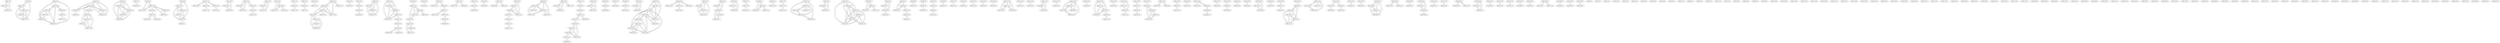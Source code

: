 graph a { 
2--127;
2--224;
3--341;
3--377;
4--120;
4--226;
4--360;
5--180;
5--285;
5--388;
5--461;
6--26;
6--295;
6--398;
6--496;
7--188;
8--119;
8--141;
9--176;
9--327;
10--176;
10--327;
10--450;
11--139;
11--162;
11--411;
12--245;
12--466;
13--262;
13--347;
13--479;
14--82;
14--107;
15--160;
15--481;
17--324;
18--386;
19--272;
20--100;
20--171;
20--232;
21--462;
23--39;
24--55;
24--291;
24--460;
26--6;
26--295;
26--398;
26--496;
27--206;
27--312;
27--389;
28--121;
29--432;
30--287;
30--488;
31--315;
31--346;
32--145;
33--208;
34--433;
34--451;
35--87;
35--414;
36--164;
36--422;
36--423;
37--153;
37--269;
37--473;
38--91;
38--100;
38--205;
38--273;
39--23;
39--359;
40--327;
41--303;
43--282;
43--434;
44--363;
46--164;
46--422;
47--349;
49--354;
50--350;
50--438;
51--374;
51--376;
51--475;
52--149;
52--201;
52--339;
53--386;
54--285;
55--24;
55--291;
55--460;
56--274;
56--313;
56--456;
57--62;
57--129;
57--402;
58--265;
58--468;
62--57;
62--129;
62--402;
63--373;
63--400;
64--247;
64--399;
67--72;
68--195;
68--364;
69--219;
72--67;
72--155;
73--216;
73--314;
73--488;
74--152;
75--192;
75--344;
75--383;
76--209;
76--405;
78--124;
78--227;
78--332;
78--361;
79--102;
79--161;
79--298;
80--81;
80--200;
81--80;
81--200;
81--207;
82--14;
82--107;
84--203;
84--478;
85--309;
85--495;
87--35;
87--293;
87--414;
88--375;
90--407;
91--38;
91--100;
91--171;
91--194;
92--397;
93--112;
93--120;
93--226;
93--360;
94--267;
95--319;
96--178;
96--397;
97--215;
99--266;
100--20;
100--38;
100--91;
100--171;
101--169;
101--468;
102--79;
102--119;
103--197;
105--195;
106--264;
107--14;
107--82;
109--419;
111--271;
111--370;
111--391;
112--93;
112--360;
113--331;
116--440;
117--288;
117--493;
118--452;
119--8;
119--102;
119--141;
119--254;
119--480;
120--4;
120--93;
120--226;
120--400;
121--28;
121--437;
121--472;
121--476;
122--183;
123--280;
123--410;
123--470;
123--486;
124--78;
124--227;
124--332;
124--361;
125--320;
126--128;
126--318;
126--339;
126--345;
126--424;
127--2;
127--224;
128--126;
128--220;
128--318;
128--339;
128--424;
129--57;
129--62;
129--402;
133--257;
133--464;
133--474;
136--316;
137--326;
138--147;
138--307;
139--11;
140--237;
141--8;
141--119;
143--191;
143--329;
145--32;
145--390;
146--160;
147--138;
147--307;
148--256;
149--52;
149--201;
149--339;
150--261;
150--293;
151--165;
151--334;
152--74;
152--471;
153--37;
153--269;
155--72;
157--229;
157--395;
157--449;
158--483;
159--223;
160--15;
160--146;
160--481;
161--79;
162--11;
162--311;
163--354;
164--36;
164--46;
164--362;
164--422;
165--151;
167--261;
167--371;
168--217;
168--341;
168--377;
169--101;
169--468;
171--20;
171--91;
171--100;
172--234;
172--292;
173--324;
175--455;
176--9;
176--10;
176--327;
176--450;
178--96;
179--353;
180--5;
180--285;
180--305;
180--376;
180--388;
180--461;
181--213;
181--369;
181--437;
182--429;
183--122;
183--479;
184--330;
185--275;
185--299;
186--378;
188--7;
189--353;
191--143;
191--367;
192--75;
192--356;
192--365;
192--383;
194--91;
195--68;
195--105;
195--364;
196--417;
197--103;
198--478;
200--80;
200--81;
201--52;
201--149;
201--220;
201--296;
201--339;
203--84;
203--478;
204--417;
205--38;
205--273;
205--355;
206--27;
206--312;
206--389;
207--81;
208--33;
209--76;
209--405;
213--181;
213--369;
214--307;
215--97;
216--73;
217--168;
217--341;
217--377;
218--338;
219--69;
220--128;
220--201;
220--296;
220--318;
220--339;
221--244;
221--447;
221--484;
222--231;
222--338;
222--352;
222--444;
223--159;
224--2;
224--127;
225--381;
225--394;
226--4;
226--93;
226--120;
226--360;
227--78;
227--124;
227--332;
227--361;
227--401;
227--430;
229--157;
229--337;
229--395;
231--222;
231--352;
231--444;
232--20;
233--314;
233--465;
234--172;
235--491;
237--140;
237--382;
238--358;
239--256;
239--281;
239--406;
240--268;
240--368;
240--421;
243--413;
243--415;
244--221;
244--484;
245--12;
245--466;
247--64;
247--399;
249--453;
254--119;
254--480;
255--418;
255--443;
256--148;
256--239;
256--406;
257--133;
257--464;
257--474;
261--150;
261--167;
262--13;
262--347;
263--487;
264--106;
265--58;
265--468;
266--99;
267--94;
268--240;
268--368;
268--421;
269--37;
269--153;
270--313;
271--111;
271--370;
271--391;
272--19;
273--38;
273--205;
273--355;
274--56;
275--185;
275--299;
277--489;
278--385;
278--449;
280--123;
280--470;
280--486;
281--239;
281--406;
282--43;
282--434;
285--5;
285--54;
285--180;
287--30;
288--117;
288--493;
289--300;
289--310;
290--328;
290--492;
291--24;
291--55;
291--460;
292--172;
292--396;
293--87;
293--150;
293--414;
294--448;
295--6;
295--26;
295--398;
295--496;
296--201;
296--220;
297--342;
298--79;
299--185;
299--275;
300--289;
301--412;
302--490;
303--41;
303--494;
305--180;
305--376;
307--138;
307--147;
307--214;
309--85;
309--372;
309--495;
310--289;
311--162;
312--27;
312--206;
312--367;
312--389;
313--56;
313--270;
314--73;
314--233;
315--31;
316--136;
317--337;
317--485;
317--494;
318--126;
318--128;
318--220;
318--339;
318--424;
319--95;
319--372;
320--125;
322--483;
324--17;
324--173;
326--137;
326--474;
327--9;
327--10;
327--40;
327--176;
327--450;
328--290;
328--492;
329--143;
329--366;
329--420;
330--184;
331--113;
332--78;
332--124;
332--227;
332--361;
332--430;
334--151;
335--394;
337--229;
337--317;
338--218;
338--222;
338--352;
339--52;
339--126;
339--128;
339--149;
339--201;
339--220;
339--318;
340--436;
341--3;
341--168;
341--217;
341--377;
342--297;
344--75;
344--383;
345--126;
345--424;
346--31;
347--13;
347--262;
348--416;
348--477;
349--47;
350--50;
350--438;
351--411;
352--222;
352--231;
352--338;
352--444;
353--179;
353--189;
354--49;
354--163;
355--205;
355--273;
356--192;
358--238;
359--39;
359--404;
360--4;
360--93;
360--112;
360--226;
361--78;
361--124;
361--227;
361--332;
361--401;
361--430;
362--164;
363--44;
363--498;
364--68;
364--195;
365--192;
365--383;
366--329;
367--191;
367--312;
367--389;
368--240;
368--268;
368--421;
369--181;
369--213;
370--111;
370--271;
371--167;
372--309;
372--319;
373--63;
374--51;
374--376;
374--475;
375--88;
376--51;
376--180;
376--305;
376--374;
376--475;
377--3;
377--168;
377--217;
377--341;
378--186;
379--407;
380--382;
381--225;
381--469;
382--237;
382--380;
383--75;
383--192;
383--344;
383--365;
384--393;
385--278;
386--18;
386--53;
388--5;
388--180;
388--461;
389--27;
389--206;
389--312;
389--367;
390--145;
391--111;
391--271;
393--384;
394--225;
394--335;
395--157;
395--229;
395--449;
396--292;
396--482;
397--92;
397--96;
398--6;
398--26;
398--295;
398--496;
399--64;
399--247;
400--63;
400--120;
401--227;
401--361;
401--430;
402--57;
402--62;
402--129;
404--359;
405--76;
405--209;
406--239;
406--256;
406--281;
407--90;
407--379;
410--123;
410--470;
411--11;
411--351;
412--301;
413--243;
414--35;
414--87;
414--293;
415--243;
416--348;
417--196;
417--204;
418--255;
418--443;
419--109;
420--329;
421--240;
421--268;
421--368;
422--36;
422--46;
422--164;
422--423;
423--36;
423--422;
424--126;
424--128;
424--318;
424--345;
426--476;
428--459;
429--182;
430--227;
430--332;
430--361;
430--401;
432--29;
433--34;
434--43;
434--282;
436--340;
437--121;
437--181;
437--472;
438--50;
438--350;
439--499;
440--116;
443--255;
443--418;
443--458;
444--222;
444--231;
444--352;
447--221;
448--294;
449--157;
449--278;
449--395;
450--10;
450--176;
450--327;
451--34;
452--118;
453--249;
455--175;
456--56;
458--443;
459--428;
460--24;
460--55;
460--291;
461--5;
461--180;
461--388;
462--21;
464--133;
464--257;
464--474;
465--233;
466--12;
466--245;
468--58;
468--101;
468--169;
468--265;
469--381;
470--123;
470--280;
470--410;
471--152;
472--121;
472--437;
472--476;
473--37;
474--133;
474--257;
474--326;
474--464;
475--51;
475--374;
475--376;
476--121;
476--426;
476--472;
477--348;
478--84;
478--198;
478--203;
479--13;
479--183;
480--119;
480--254;
481--15;
481--160;
482--396;
483--158;
483--322;
484--221;
484--244;
485--317;
486--123;
486--280;
487--263;
488--30;
488--73;
489--277;
490--302;
491--235;
492--290;
492--328;
493--117;
493--288;
494--303;
494--317;
495--85;
495--309;
496--6;
496--26;
496--295;
496--398;
498--363;
499--439;
0 [label="Node-0 (0)"];
1 [label="Node-1 (0)"];
2 [label="Node-2 (0)"];
3 [label="Node-3 (0)"];
4 [label="Node-4 (0)"];
5 [label="Node-5 (0)"];
6 [label="Node-6 (0)"];
7 [label="Node-7 (0)"];
8 [label="Node-8 (0)"];
9 [label="Node-9 (0)"];
10 [label="Node-10 (0)"];
11 [label="Node-11 (0)"];
12 [label="Node-12 (0)"];
13 [label="Node-13 (0)"];
14 [label="Node-14 (0)"];
15 [label="Node-15 (0)"];
16 [label="Node-16 (0)"];
17 [label="Node-17 (0)"];
18 [label="Node-18 (0)"];
19 [label="Node-19 (0)"];
20 [label="Node-20 (0)"];
21 [label="Node-21 (0)"];
22 [label="Node-22 (0)"];
23 [label="Node-23 (0)"];
24 [label="Node-24 (0)"];
25 [label="Node-25 (0)"];
26 [label="Node-26 (0)"];
27 [label="Node-27 (0)"];
28 [label="Node-28 (0)"];
29 [label="Node-29 (0)"];
30 [label="Node-30 (0)"];
31 [label="Node-31 (0)"];
32 [label="Node-32 (0)"];
33 [label="Node-33 (0)"];
34 [label="Node-34 (0)"];
35 [label="Node-35 (0)"];
36 [label="Node-36 (0)"];
37 [label="Node-37 (0)"];
38 [label="Node-38 (0)"];
39 [label="Node-39 (0)"];
40 [label="Node-40 (0)"];
41 [label="Node-41 (0)"];
42 [label="Node-42 (0)"];
43 [label="Node-43 (0)"];
44 [label="Node-44 (0)"];
45 [label="Node-45 (0)"];
46 [label="Node-46 (0)"];
47 [label="Node-47 (0)"];
48 [label="Node-48 (0)"];
49 [label="Node-49 (0)"];
50 [label="Node-50 (0)"];
51 [label="Node-51 (0)"];
52 [label="Node-52 (0)"];
53 [label="Node-53 (0)"];
54 [label="Node-54 (0)"];
55 [label="Node-55 (0)"];
56 [label="Node-56 (0)"];
57 [label="Node-57 (0)"];
58 [label="Node-58 (0)"];
59 [label="Node-59 (0)"];
60 [label="Node-60 (0)"];
61 [label="Node-61 (0)"];
62 [label="Node-62 (0)"];
63 [label="Node-63 (0)"];
64 [label="Node-64 (0)"];
65 [label="Node-65 (0)"];
66 [label="Node-66 (0)"];
67 [label="Node-67 (0)"];
68 [label="Node-68 (0)"];
69 [label="Node-69 (0)"];
70 [label="Node-70 (0)"];
71 [label="Node-71 (0)"];
72 [label="Node-72 (0)"];
73 [label="Node-73 (0)"];
74 [label="Node-74 (0)"];
75 [label="Node-75 (0)"];
76 [label="Node-76 (0)"];
77 [label="Node-77 (0)"];
78 [label="Node-78 (0)"];
79 [label="Node-79 (0)"];
80 [label="Node-80 (0)"];
81 [label="Node-81 (0)"];
82 [label="Node-82 (0)"];
83 [label="Node-83 (0)"];
84 [label="Node-84 (0)"];
85 [label="Node-85 (0)"];
86 [label="Node-86 (0)"];
87 [label="Node-87 (0)"];
88 [label="Node-88 (0)"];
89 [label="Node-89 (0)"];
90 [label="Node-90 (0)"];
91 [label="Node-91 (0)"];
92 [label="Node-92 (0)"];
93 [label="Node-93 (0)"];
94 [label="Node-94 (0)"];
95 [label="Node-95 (0)"];
96 [label="Node-96 (0)"];
97 [label="Node-97 (0)"];
98 [label="Node-98 (0)"];
99 [label="Node-99 (0)"];
100 [label="Node-100 (0)"];
101 [label="Node-101 (0)"];
102 [label="Node-102 (0)"];
103 [label="Node-103 (0)"];
104 [label="Node-104 (0)"];
105 [label="Node-105 (0)"];
106 [label="Node-106 (0)"];
107 [label="Node-107 (0)"];
108 [label="Node-108 (0)"];
109 [label="Node-109 (0)"];
110 [label="Node-110 (0)"];
111 [label="Node-111 (0)"];
112 [label="Node-112 (0)"];
113 [label="Node-113 (0)"];
114 [label="Node-114 (0)"];
115 [label="Node-115 (0)"];
116 [label="Node-116 (0)"];
117 [label="Node-117 (0)"];
118 [label="Node-118 (0)"];
119 [label="Node-119 (0)"];
120 [label="Node-120 (0)"];
121 [label="Node-121 (0)"];
122 [label="Node-122 (0)"];
123 [label="Node-123 (0)"];
124 [label="Node-124 (0)"];
125 [label="Node-125 (0)"];
126 [label="Node-126 (0)"];
127 [label="Node-127 (0)"];
128 [label="Node-128 (0)"];
129 [label="Node-129 (0)"];
130 [label="Node-130 (0)"];
131 [label="Node-131 (0)"];
132 [label="Node-132 (0)"];
133 [label="Node-133 (0)"];
134 [label="Node-134 (0)"];
135 [label="Node-135 (0)"];
136 [label="Node-136 (0)"];
137 [label="Node-137 (0)"];
138 [label="Node-138 (0)"];
139 [label="Node-139 (0)"];
140 [label="Node-140 (0)"];
141 [label="Node-141 (0)"];
142 [label="Node-142 (0)"];
143 [label="Node-143 (0)"];
144 [label="Node-144 (0)"];
145 [label="Node-145 (0)"];
146 [label="Node-146 (0)"];
147 [label="Node-147 (0)"];
148 [label="Node-148 (0)"];
149 [label="Node-149 (0)"];
150 [label="Node-150 (0)"];
151 [label="Node-151 (0)"];
152 [label="Node-152 (0)"];
153 [label="Node-153 (0)"];
154 [label="Node-154 (0)"];
155 [label="Node-155 (0)"];
156 [label="Node-156 (0)"];
157 [label="Node-157 (0)"];
158 [label="Node-158 (0)"];
159 [label="Node-159 (0)"];
160 [label="Node-160 (0)"];
161 [label="Node-161 (0)"];
162 [label="Node-162 (0)"];
163 [label="Node-163 (0)"];
164 [label="Node-164 (0)"];
165 [label="Node-165 (0)"];
166 [label="Node-166 (0)"];
167 [label="Node-167 (0)"];
168 [label="Node-168 (0)"];
169 [label="Node-169 (0)"];
170 [label="Node-170 (0)"];
171 [label="Node-171 (0)"];
172 [label="Node-172 (0)"];
173 [label="Node-173 (0)"];
174 [label="Node-174 (0)"];
175 [label="Node-175 (0)"];
176 [label="Node-176 (0)"];
177 [label="Node-177 (0)"];
178 [label="Node-178 (0)"];
179 [label="Node-179 (0)"];
180 [label="Node-180 (0)"];
181 [label="Node-181 (0)"];
182 [label="Node-182 (0)"];
183 [label="Node-183 (0)"];
184 [label="Node-184 (0)"];
185 [label="Node-185 (0)"];
186 [label="Node-186 (0)"];
187 [label="Node-187 (0)"];
188 [label="Node-188 (0)"];
189 [label="Node-189 (0)"];
190 [label="Node-190 (0)"];
191 [label="Node-191 (0)"];
192 [label="Node-192 (0)"];
193 [label="Node-193 (0)"];
194 [label="Node-194 (0)"];
195 [label="Node-195 (0)"];
196 [label="Node-196 (0)"];
197 [label="Node-197 (0)"];
198 [label="Node-198 (0)"];
199 [label="Node-199 (0)"];
200 [label="Node-200 (0)"];
201 [label="Node-201 (0)"];
202 [label="Node-202 (0)"];
203 [label="Node-203 (0)"];
204 [label="Node-204 (0)"];
205 [label="Node-205 (0)"];
206 [label="Node-206 (0)"];
207 [label="Node-207 (0)"];
208 [label="Node-208 (0)"];
209 [label="Node-209 (0)"];
210 [label="Node-210 (0)"];
211 [label="Node-211 (0)"];
212 [label="Node-212 (0)"];
213 [label="Node-213 (0)"];
214 [label="Node-214 (0)"];
215 [label="Node-215 (0)"];
216 [label="Node-216 (0)"];
217 [label="Node-217 (0)"];
218 [label="Node-218 (0)"];
219 [label="Node-219 (0)"];
220 [label="Node-220 (0)"];
221 [label="Node-221 (0)"];
222 [label="Node-222 (0)"];
223 [label="Node-223 (0)"];
224 [label="Node-224 (0)"];
225 [label="Node-225 (0)"];
226 [label="Node-226 (0)"];
227 [label="Node-227 (0)"];
228 [label="Node-228 (0)"];
229 [label="Node-229 (0)"];
230 [label="Node-230 (0)"];
231 [label="Node-231 (0)"];
232 [label="Node-232 (0)"];
233 [label="Node-233 (0)"];
234 [label="Node-234 (0)"];
235 [label="Node-235 (0)"];
236 [label="Node-236 (0)"];
237 [label="Node-237 (0)"];
238 [label="Node-238 (0)"];
239 [label="Node-239 (0)"];
240 [label="Node-240 (0)"];
241 [label="Node-241 (0)"];
242 [label="Node-242 (0)"];
243 [label="Node-243 (0)"];
244 [label="Node-244 (0)"];
245 [label="Node-245 (0)"];
246 [label="Node-246 (0)"];
247 [label="Node-247 (0)"];
248 [label="Node-248 (0)"];
249 [label="Node-249 (0)"];
250 [label="Node-250 (0)"];
251 [label="Node-251 (0)"];
252 [label="Node-252 (0)"];
253 [label="Node-253 (0)"];
254 [label="Node-254 (0)"];
255 [label="Node-255 (0)"];
256 [label="Node-256 (0)"];
257 [label="Node-257 (0)"];
258 [label="Node-258 (0)"];
259 [label="Node-259 (0)"];
260 [label="Node-260 (0)"];
261 [label="Node-261 (0)"];
262 [label="Node-262 (0)"];
263 [label="Node-263 (0)"];
264 [label="Node-264 (0)"];
265 [label="Node-265 (0)"];
266 [label="Node-266 (0)"];
267 [label="Node-267 (0)"];
268 [label="Node-268 (0)"];
269 [label="Node-269 (0)"];
270 [label="Node-270 (0)"];
271 [label="Node-271 (0)"];
272 [label="Node-272 (0)"];
273 [label="Node-273 (0)"];
274 [label="Node-274 (0)"];
275 [label="Node-275 (0)"];
276 [label="Node-276 (0)"];
277 [label="Node-277 (0)"];
278 [label="Node-278 (0)"];
279 [label="Node-279 (0)"];
280 [label="Node-280 (0)"];
281 [label="Node-281 (0)"];
282 [label="Node-282 (0)"];
283 [label="Node-283 (0)"];
284 [label="Node-284 (0)"];
285 [label="Node-285 (0)"];
286 [label="Node-286 (0)"];
287 [label="Node-287 (0)"];
288 [label="Node-288 (0)"];
289 [label="Node-289 (0)"];
290 [label="Node-290 (0)"];
291 [label="Node-291 (0)"];
292 [label="Node-292 (0)"];
293 [label="Node-293 (0)"];
294 [label="Node-294 (0)"];
295 [label="Node-295 (0)"];
296 [label="Node-296 (0)"];
297 [label="Node-297 (0)"];
298 [label="Node-298 (0)"];
299 [label="Node-299 (0)"];
300 [label="Node-300 (0)"];
301 [label="Node-301 (0)"];
302 [label="Node-302 (0)"];
303 [label="Node-303 (0)"];
304 [label="Node-304 (0)"];
305 [label="Node-305 (0)"];
306 [label="Node-306 (0)"];
307 [label="Node-307 (0)"];
308 [label="Node-308 (0)"];
309 [label="Node-309 (0)"];
310 [label="Node-310 (0)"];
311 [label="Node-311 (0)"];
312 [label="Node-312 (0)"];
313 [label="Node-313 (0)"];
314 [label="Node-314 (0)"];
315 [label="Node-315 (0)"];
316 [label="Node-316 (0)"];
317 [label="Node-317 (0)"];
318 [label="Node-318 (0)"];
319 [label="Node-319 (0)"];
320 [label="Node-320 (0)"];
321 [label="Node-321 (0)"];
322 [label="Node-322 (0)"];
323 [label="Node-323 (0)"];
324 [label="Node-324 (0)"];
325 [label="Node-325 (0)"];
326 [label="Node-326 (0)"];
327 [label="Node-327 (0)"];
328 [label="Node-328 (0)"];
329 [label="Node-329 (0)"];
330 [label="Node-330 (0)"];
331 [label="Node-331 (0)"];
332 [label="Node-332 (0)"];
333 [label="Node-333 (0)"];
334 [label="Node-334 (0)"];
335 [label="Node-335 (0)"];
336 [label="Node-336 (0)"];
337 [label="Node-337 (0)"];
338 [label="Node-338 (0)"];
339 [label="Node-339 (0)"];
340 [label="Node-340 (0)"];
341 [label="Node-341 (0)"];
342 [label="Node-342 (0)"];
343 [label="Node-343 (0)"];
344 [label="Node-344 (0)"];
345 [label="Node-345 (0)"];
346 [label="Node-346 (0)"];
347 [label="Node-347 (0)"];
348 [label="Node-348 (0)"];
349 [label="Node-349 (0)"];
350 [label="Node-350 (0)"];
351 [label="Node-351 (0)"];
352 [label="Node-352 (0)"];
353 [label="Node-353 (0)"];
354 [label="Node-354 (0)"];
355 [label="Node-355 (0)"];
356 [label="Node-356 (0)"];
357 [label="Node-357 (0)"];
358 [label="Node-358 (0)"];
359 [label="Node-359 (0)"];
360 [label="Node-360 (0)"];
361 [label="Node-361 (0)"];
362 [label="Node-362 (0)"];
363 [label="Node-363 (0)"];
364 [label="Node-364 (0)"];
365 [label="Node-365 (0)"];
366 [label="Node-366 (0)"];
367 [label="Node-367 (0)"];
368 [label="Node-368 (0)"];
369 [label="Node-369 (0)"];
370 [label="Node-370 (0)"];
371 [label="Node-371 (0)"];
372 [label="Node-372 (0)"];
373 [label="Node-373 (0)"];
374 [label="Node-374 (0)"];
375 [label="Node-375 (0)"];
376 [label="Node-376 (0)"];
377 [label="Node-377 (0)"];
378 [label="Node-378 (0)"];
379 [label="Node-379 (0)"];
380 [label="Node-380 (0)"];
381 [label="Node-381 (0)"];
382 [label="Node-382 (0)"];
383 [label="Node-383 (0)"];
384 [label="Node-384 (0)"];
385 [label="Node-385 (0)"];
386 [label="Node-386 (0)"];
387 [label="Node-387 (0)"];
388 [label="Node-388 (0)"];
389 [label="Node-389 (0)"];
390 [label="Node-390 (0)"];
391 [label="Node-391 (0)"];
392 [label="Node-392 (0)"];
393 [label="Node-393 (0)"];
394 [label="Node-394 (0)"];
395 [label="Node-395 (0)"];
396 [label="Node-396 (0)"];
397 [label="Node-397 (0)"];
398 [label="Node-398 (0)"];
399 [label="Node-399 (0)"];
400 [label="Node-400 (0)"];
401 [label="Node-401 (0)"];
402 [label="Node-402 (0)"];
403 [label="Node-403 (0)"];
404 [label="Node-404 (0)"];
405 [label="Node-405 (0)"];
406 [label="Node-406 (0)"];
407 [label="Node-407 (0)"];
408 [label="Node-408 (0)"];
409 [label="Node-409 (0)"];
410 [label="Node-410 (0)"];
411 [label="Node-411 (0)"];
412 [label="Node-412 (0)"];
413 [label="Node-413 (0)"];
414 [label="Node-414 (0)"];
415 [label="Node-415 (0)"];
416 [label="Node-416 (0)"];
417 [label="Node-417 (0)"];
418 [label="Node-418 (0)"];
419 [label="Node-419 (0)"];
420 [label="Node-420 (0)"];
421 [label="Node-421 (0)"];
422 [label="Node-422 (0)"];
423 [label="Node-423 (0)"];
424 [label="Node-424 (0)"];
425 [label="Node-425 (0)"];
426 [label="Node-426 (0)"];
427 [label="Node-427 (0)"];
428 [label="Node-428 (0)"];
429 [label="Node-429 (0)"];
430 [label="Node-430 (0)"];
431 [label="Node-431 (0)"];
432 [label="Node-432 (0)"];
433 [label="Node-433 (0)"];
434 [label="Node-434 (0)"];
435 [label="Node-435 (0)"];
436 [label="Node-436 (0)"];
437 [label="Node-437 (0)"];
438 [label="Node-438 (0)"];
439 [label="Node-439 (0)"];
440 [label="Node-440 (0)"];
441 [label="Node-441 (0)"];
442 [label="Node-442 (0)"];
443 [label="Node-443 (0)"];
444 [label="Node-444 (0)"];
445 [label="Node-445 (0)"];
446 [label="Node-446 (0)"];
447 [label="Node-447 (0)"];
448 [label="Node-448 (0)"];
449 [label="Node-449 (0)"];
450 [label="Node-450 (0)"];
451 [label="Node-451 (0)"];
452 [label="Node-452 (0)"];
453 [label="Node-453 (0)"];
454 [label="Node-454 (0)"];
455 [label="Node-455 (0)"];
456 [label="Node-456 (0)"];
457 [label="Node-457 (0)"];
458 [label="Node-458 (0)"];
459 [label="Node-459 (0)"];
460 [label="Node-460 (0)"];
461 [label="Node-461 (0)"];
462 [label="Node-462 (0)"];
463 [label="Node-463 (0)"];
464 [label="Node-464 (0)"];
465 [label="Node-465 (0)"];
466 [label="Node-466 (0)"];
467 [label="Node-467 (0)"];
468 [label="Node-468 (0)"];
469 [label="Node-469 (0)"];
470 [label="Node-470 (0)"];
471 [label="Node-471 (0)"];
472 [label="Node-472 (0)"];
473 [label="Node-473 (0)"];
474 [label="Node-474 (0)"];
475 [label="Node-475 (0)"];
476 [label="Node-476 (0)"];
477 [label="Node-477 (0)"];
478 [label="Node-478 (0)"];
479 [label="Node-479 (0)"];
480 [label="Node-480 (0)"];
481 [label="Node-481 (0)"];
482 [label="Node-482 (0)"];
483 [label="Node-483 (0)"];
484 [label="Node-484 (0)"];
485 [label="Node-485 (0)"];
486 [label="Node-486 (0)"];
487 [label="Node-487 (0)"];
488 [label="Node-488 (0)"];
489 [label="Node-489 (0)"];
490 [label="Node-490 (0)"];
491 [label="Node-491 (0)"];
492 [label="Node-492 (0)"];
493 [label="Node-493 (0)"];
494 [label="Node-494 (0)"];
495 [label="Node-495 (0)"];
496 [label="Node-496 (0)"];
497 [label="Node-497 (0)"];
498 [label="Node-498 (0)"];
499 [label="Node-499 (0)"];
}